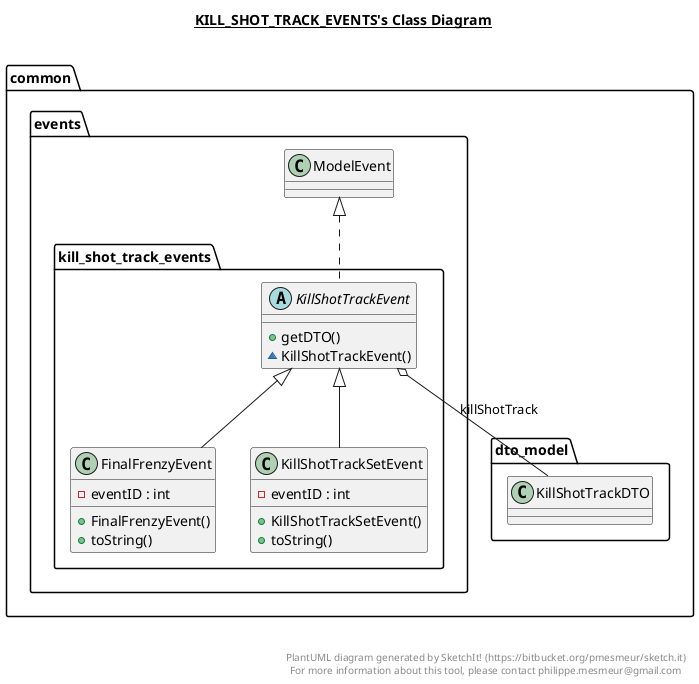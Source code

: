 @startuml

title __KILL_SHOT_TRACK_EVENTS's Class Diagram__\n

  namespace common {
    namespace events {
      namespace kill_shot_track_events {
        class common.events.kill_shot_track_events.FinalFrenzyEvent {
            - eventID : int
            + FinalFrenzyEvent()
            + toString()
        }
      }
    }
  }
  

  namespace common {
    namespace events {
      namespace kill_shot_track_events {
        abstract class common.events.kill_shot_track_events.KillShotTrackEvent {
            + getDTO()
            ~ KillShotTrackEvent()
        }
      }
    }
  }
  

  namespace common {
    namespace events {
      namespace kill_shot_track_events {
        class common.events.kill_shot_track_events.KillShotTrackSetEvent {
            - eventID : int
            + KillShotTrackSetEvent()
            + toString()
        }
      }
    }
  }
  

  common.events.kill_shot_track_events.FinalFrenzyEvent -up-|> common.events.kill_shot_track_events.KillShotTrackEvent
  common.events.kill_shot_track_events.KillShotTrackEvent .up.|> common.events.ModelEvent
  common.events.kill_shot_track_events.KillShotTrackEvent o-- common.dto_model.KillShotTrackDTO : killShotTrack
  common.events.kill_shot_track_events.KillShotTrackSetEvent -up-|> common.events.kill_shot_track_events.KillShotTrackEvent


right footer


PlantUML diagram generated by SketchIt! (https://bitbucket.org/pmesmeur/sketch.it)
For more information about this tool, please contact philippe.mesmeur@gmail.com
endfooter

@enduml
